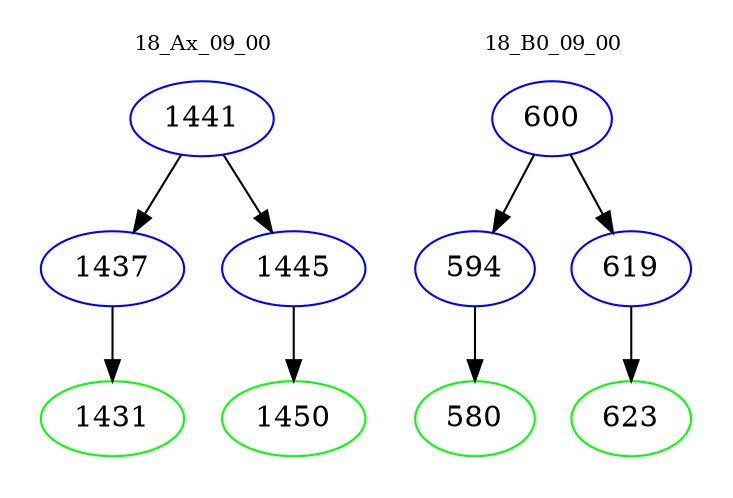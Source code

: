 digraph{
subgraph cluster_0 {
color = white
label = "18_Ax_09_00";
fontsize=10;
T0_1441 [label="1441", color="blue"]
T0_1441 -> T0_1437 [color="black"]
T0_1437 [label="1437", color="blue"]
T0_1437 -> T0_1431 [color="black"]
T0_1431 [label="1431", color="green"]
T0_1441 -> T0_1445 [color="black"]
T0_1445 [label="1445", color="blue"]
T0_1445 -> T0_1450 [color="black"]
T0_1450 [label="1450", color="green"]
}
subgraph cluster_1 {
color = white
label = "18_B0_09_00";
fontsize=10;
T1_600 [label="600", color="blue"]
T1_600 -> T1_594 [color="black"]
T1_594 [label="594", color="blue"]
T1_594 -> T1_580 [color="black"]
T1_580 [label="580", color="green"]
T1_600 -> T1_619 [color="black"]
T1_619 [label="619", color="blue"]
T1_619 -> T1_623 [color="black"]
T1_623 [label="623", color="green"]
}
}
